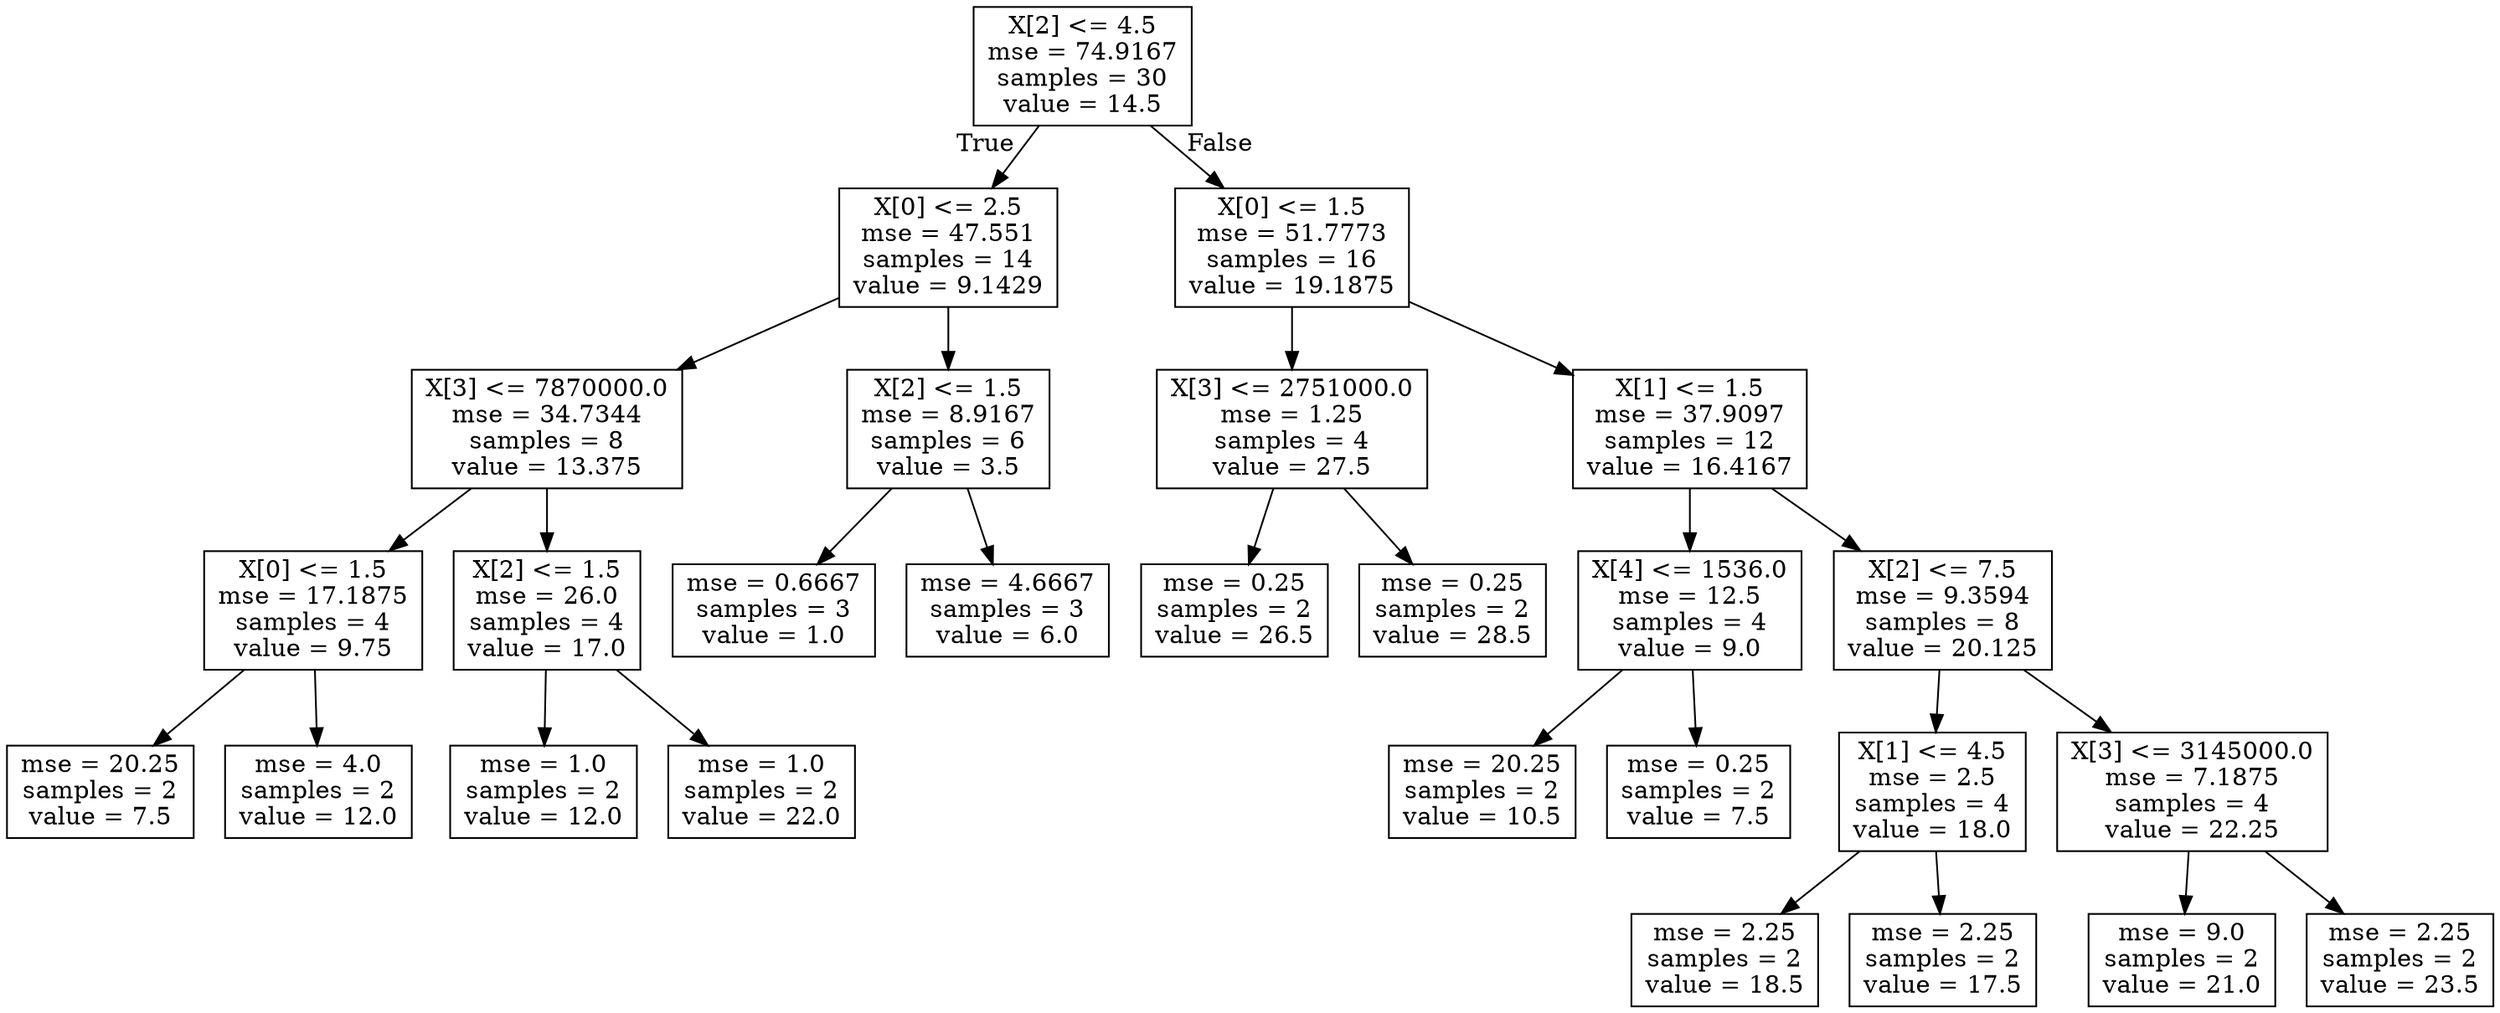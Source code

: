 digraph Tree {
node [shape=box] ;
0 [label="X[2] <= 4.5\nmse = 74.9167\nsamples = 30\nvalue = 14.5"] ;
1 [label="X[0] <= 2.5\nmse = 47.551\nsamples = 14\nvalue = 9.1429"] ;
0 -> 1 [labeldistance=2.5, labelangle=45, headlabel="True"] ;
2 [label="X[3] <= 7870000.0\nmse = 34.7344\nsamples = 8\nvalue = 13.375"] ;
1 -> 2 ;
3 [label="X[0] <= 1.5\nmse = 17.1875\nsamples = 4\nvalue = 9.75"] ;
2 -> 3 ;
4 [label="mse = 20.25\nsamples = 2\nvalue = 7.5"] ;
3 -> 4 ;
5 [label="mse = 4.0\nsamples = 2\nvalue = 12.0"] ;
3 -> 5 ;
6 [label="X[2] <= 1.5\nmse = 26.0\nsamples = 4\nvalue = 17.0"] ;
2 -> 6 ;
7 [label="mse = 1.0\nsamples = 2\nvalue = 12.0"] ;
6 -> 7 ;
8 [label="mse = 1.0\nsamples = 2\nvalue = 22.0"] ;
6 -> 8 ;
9 [label="X[2] <= 1.5\nmse = 8.9167\nsamples = 6\nvalue = 3.5"] ;
1 -> 9 ;
10 [label="mse = 0.6667\nsamples = 3\nvalue = 1.0"] ;
9 -> 10 ;
11 [label="mse = 4.6667\nsamples = 3\nvalue = 6.0"] ;
9 -> 11 ;
12 [label="X[0] <= 1.5\nmse = 51.7773\nsamples = 16\nvalue = 19.1875"] ;
0 -> 12 [labeldistance=2.5, labelangle=-45, headlabel="False"] ;
13 [label="X[3] <= 2751000.0\nmse = 1.25\nsamples = 4\nvalue = 27.5"] ;
12 -> 13 ;
14 [label="mse = 0.25\nsamples = 2\nvalue = 26.5"] ;
13 -> 14 ;
15 [label="mse = 0.25\nsamples = 2\nvalue = 28.5"] ;
13 -> 15 ;
16 [label="X[1] <= 1.5\nmse = 37.9097\nsamples = 12\nvalue = 16.4167"] ;
12 -> 16 ;
17 [label="X[4] <= 1536.0\nmse = 12.5\nsamples = 4\nvalue = 9.0"] ;
16 -> 17 ;
18 [label="mse = 20.25\nsamples = 2\nvalue = 10.5"] ;
17 -> 18 ;
19 [label="mse = 0.25\nsamples = 2\nvalue = 7.5"] ;
17 -> 19 ;
20 [label="X[2] <= 7.5\nmse = 9.3594\nsamples = 8\nvalue = 20.125"] ;
16 -> 20 ;
21 [label="X[1] <= 4.5\nmse = 2.5\nsamples = 4\nvalue = 18.0"] ;
20 -> 21 ;
22 [label="mse = 2.25\nsamples = 2\nvalue = 18.5"] ;
21 -> 22 ;
23 [label="mse = 2.25\nsamples = 2\nvalue = 17.5"] ;
21 -> 23 ;
24 [label="X[3] <= 3145000.0\nmse = 7.1875\nsamples = 4\nvalue = 22.25"] ;
20 -> 24 ;
25 [label="mse = 9.0\nsamples = 2\nvalue = 21.0"] ;
24 -> 25 ;
26 [label="mse = 2.25\nsamples = 2\nvalue = 23.5"] ;
24 -> 26 ;
}